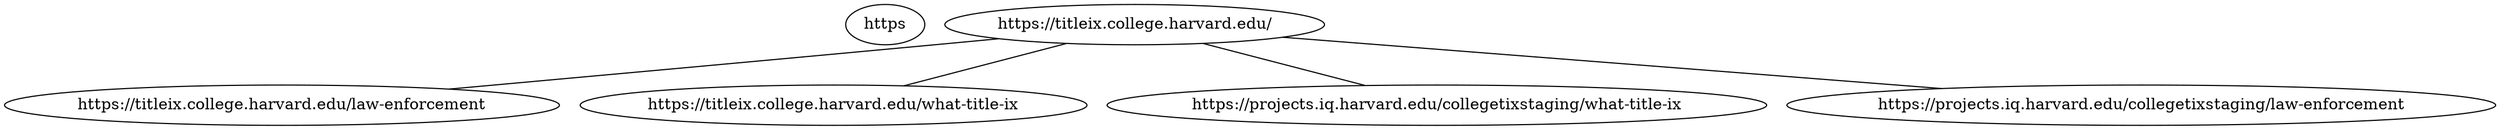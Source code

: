 strict graph  {
https [child_link="['https://titleix.college.harvard.edu/law-enforcement', 'https://titleix.college.harvard.edu/what-title-ix', 'https://projects.iq.harvard.edu/collegetixstaging/what-title-ix', 'https://projects.iq.harvard.edu/collegetixstaging/law-enforcement', 'https://projects.iq.harvard.edu/collegetixstaging/what-title-ix']", data="b\"\nHarvard College Title IX\nSkip to main content\nMain MenuUtility MenuSearch\nHARVARD.EDU\nAbout UsSchedule a MeetingGet SupportSupportive MeasuresResourcesShare a ConcernMake a DisclosureFile a Formal ComplaintRequest Informal ResolutionContact Law EnforcementResponsible EmployeesPoliciesTitle IXDefinitions Get Involved\nHarvard College Title IX\nHarvard College's Title IX Resource Coordinators work with undergraduate students impacted in any way by sexual harassment or other sexual misconduct \xe2\x80\x93 including sexual assault, dating violence, or stalking \xe2\x80\x93 to navigate resources, learn about options, and access supportive measures\nSchedule a Meeting\nCollege Title IX aims to promote a Harvard College free of sexual harassment and other sexual misconduct, to educate our community about policy and Title IX compliance, and help impacted students make the most informed decisions possible about their safety and well-being.\nAbout\xc2\xa0Us\nTitle IX Resource Coordinators partner with students to help you:\nNavigate resources\nShare a\xc2\xa0concern\nAccess supportive measures\nFile a formal complaint\nImplement safety measures\nCollege Title IX can be a starting point for College students who have been impacted in any way by sexual harassment or other sexual misconduct, including sexual assault, dating violence, stalking, or gender-based harassment.\navailable support\nIt may be helpful to know that:\nTitle IX Resource Coordinators treat information shared with them with the utmost privacy.\nTitle IX Resource Coordinators\xc2\xa0share information only a need-to-know basis.\nSpeaking with a Title IX Resource Coordinator does not automatically trigger an investigation or formal complaint.\nWhat is Title IX?\nTitle IX is a federal civil rights law passed as part of the Education Amendments of 1972. This law protects people from discrimination based on sex in education programs or activities that receive Federal financial assistance. Title IX states that:\n\xe2\x80\x9cNo person in the United States shall, on the basis of sex, be excluded from participation in, be denied the benefits of, or be subjected to discrimination under any education program or activity receiving federal financial assistance.\xe2\x80\x9d\nMore about Title IX\nHave a question or need to talk to a Title IX Resource Coordinator?\nSchedule a meeting\nConfidential resources, such as SHARE Counselors, are also always available to provide support and help you decide which options are right for you.\nMore about SHARE\nDIV Class\nQuick Escape\nCSS Styles\nAbout Us\nSchedule a Meeting\nGet Support\nSupportive Measures\nResources\nShare a Concern\nMake a Disclosure\nFormal Complaint\nInformal Resolution\nLaw Enforcement\nResponsible Employees\nPolicies\nTitle IX\nDefinitions\nGet\xc2\xa0Involved\nHarvard College Title IX\ncollegetitleix@fas.harvard.edu\nAdmin Login\nCopyright \xc2\xa9 2023 The President and Fellows of Harvard College  | Accessibility | Digital Accessibility | Report Copyright Infringement\""];
https [child_link="['https://titleix.college.harvard.edu/law-enforcement', 'https://titleix.college.harvard.edu/what-title-ix', 'https://www.mass.gov/topics/abuse-harassment-court-orders', 'https://titleix.college.harvard.edu/law-enforcement', 'https://projects.iq.harvard.edu/collegetixstaging/law-enforcement', 'https://projects.iq.harvard.edu/collegetixstaging/what-title-ix']", data="b'\nContact Law Enforcement | Harvard College Title IX\nSkip to main content\nMain MenuUtility MenuSearch\nHARVARD.EDU\nAbout UsSchedule a MeetingGet SupportSupportive MeasuresResourcesShare a ConcernMake a DisclosureFile a Formal ComplaintRequest Informal ResolutionContact Law EnforcementResponsible EmployeesPoliciesTitle IXDefinitions Get Involved\nHOME / SHARE A CONCERN /\nContact Law Enforcement\nHUPD can assist in implementing community safety measures, pursuing criminal prosecution, and navigating requesting\xc2\xa0a protective order.\nPlease connect with HUPD in a safety emergency at (617) 495-1212. If you choose to file a report to HUPD, you will be put in touch\xc2\xa0with their Sensitive Crime Unit who will be assigned to the case. All members of the Unit have been trained in the investigation of sexual offenses and other sensitive crimes and the impact of the crime on the victim.\nMore from HUPD\nHelpful information related to\xc2\xa0civil or criminal justice system processes:\nAbuse & harassment court orders available in Massachusetts\nVictim legal advocacy\nLocal law enforcement may also be helpful to connect with based on where the incident(s) occurred:\nCambridge Police Department\xe2\x80\x99s Sexual Assault Unit\xc2\xa0may be reached directly by calling\xc2\xa0617-349-3381.\nBoston Police Department\xe2\x80\x99s Sexual Assault Unit may be reached directly by calling\xc2\xa0617-343-4400.\nSomerville Police Department\xe2\x80\x99s Family Services Unit may be reached directly by calling\xc2\xa0617-625-1600\xc2\xa0ext. 7237.\nConfidential resources, such as SHARE Counselors, are also always available to provide support and help you decide which options are right for you.\nMore about SHARE\nShare a ConcernMake a DisclosureFile a Formal ComplaintRequest Informal ResolutionContact Law EnforcementResponsible Employees\nDIV Class\nQuick Escape\nAbout Us\nSchedule a Meeting\nGet Support\nSupportive Measures\nResources\nShare a Concern\nMake a Disclosure\nFormal Complaint\nInformal Resolution\nLaw Enforcement\nResponsible Employees\nPolicies\nTitle IX\nDefinitions\nGet\xc2\xa0Involved\nCSS Styles\nHarvard College Title IX\ncollegetitleix@fas.harvard.edu\nAdmin Login\nCopyright \xc2\xa9 2023 The President and Fellows of Harvard College  | Accessibility | Digital Accessibility | Report Copyright Infringement'"];
https [child_link="['https://titleix.college.harvard.edu/law-enforcement', 'https://titleix.college.harvard.edu/what-title-ix', 'https://www2.ed.gov/about/offices/list/ocr/docs/tix_dis.html#:~:text=Title%20IX%20states%3A,activity%20receiving%20Federal%20financial%20assistance.', 'https://titleix.college.harvard.edu/what-title-ix', 'https://projects.iq.harvard.edu/collegetixstaging/law-enforcement', 'https://projects.iq.harvard.edu/collegetixstaging/what-title-ix']", data="b'\nTitle IX  | Harvard College Title IX\nSkip to main content\nMain MenuUtility MenuSearch\nHARVARD.EDU\nAbout UsSchedule a MeetingGet SupportSupportive MeasuresResourcesShare a ConcernMake a DisclosureFile a Formal ComplaintRequest Informal ResolutionContact Law EnforcementResponsible EmployeesPoliciesTitle IXDefinitions Get Involved\nHOME / POLICIES /\nTitle IX\nTitle IX is a federal civil rights law passed as part of the Education Amendments of 1972.\nThis law protects people from discrimination based on sex in education programs or activities that receive Federal financial assistance. Title IX states that:\n\xe2\x80\x9cNo person in the United States shall, on the basis of sex, be excluded from participation in, be denied the benefits of, or be subjected to discrimination under any education program or activity receiving federal financial assistance.\xe2\x80\x9d\nTitle IX applies to any institution receiving federal financial assistance, including state and local educational agencies. Educational programs and activities that receive federal funds from the Department of Education must operate in a nondiscriminatory manner.\xc2\xa0Also, a recipient may not retaliate against any person for opposing an unlawful educational practice or policy, or because a person made charges, testified or participated in any complaint action under Title IX.\nTitle IX regulations guide how colleges and universities, including Harvard, must respond\xc2\xa0to sexual harassment and other sexual misconduct through appropriate grievance procedures, supportive measures, and related policies. At Harvard, our policies and procedures not only follow the requirements of\xc2\xa0Title IX regulations, but expand beyond them to also address behaviors that we deem inappropriate for members of the Harvard community.\nTitle IX on\xc2\xa0the Department of Education website\nPoliciesTitle IX Definitions\nDIV Class\nQuick Escape\nCSS Styles\nAbout Us\nSchedule a Meeting\nGet Support\nSupportive Measures\nResources\nShare a Concern\nMake a Disclosure\nFormal Complaint\nInformal Resolution\nLaw Enforcement\nResponsible Employees\nPolicies\nTitle IX\nDefinitions\nGet\xc2\xa0Involved\nHarvard College Title IX\ncollegetitleix@fas.harvard.edu\nAdmin Login\nCopyright \xc2\xa9 2023 The President and Fellows of Harvard College  | Accessibility | Digital Accessibility | Report Copyright Infringement'"];
https [child_link="['https://titleix.college.harvard.edu/law-enforcement', 'https://titleix.college.harvard.edu/what-title-ix', 'https://www2.ed.gov/about/offices/list/ocr/docs/tix_dis.html#:~:text=Title%20IX%20states%3A,activity%20receiving%20Federal%20financial%20assistance.', 'https://titleix.college.harvard.edu/what-title-ix', 'https://projects.iq.harvard.edu/collegetixstaging/law-enforcement', 'https://projects.iq.harvard.edu/collegetixstaging/what-title-ix']", data="b'\nTitle IX  | Harvard College Title IX\nSkip to main content\nMain MenuUtility MenuSearch\nHARVARD.EDU\nAbout UsSchedule a MeetingGet SupportSupportive MeasuresResourcesShare a ConcernMake a DisclosureFile a Formal ComplaintRequest Informal ResolutionContact Law EnforcementResponsible EmployeesPoliciesTitle IXDefinitions Get Involved\nHOME / POLICIES /\nTitle IX\nTitle IX is a federal civil rights law passed as part of the Education Amendments of 1972.\nThis law protects people from discrimination based on sex in education programs or activities that receive Federal financial assistance. Title IX states that:\n\xe2\x80\x9cNo person in the United States shall, on the basis of sex, be excluded from participation in, be denied the benefits of, or be subjected to discrimination under any education program or activity receiving federal financial assistance.\xe2\x80\x9d\nTitle IX applies to any institution receiving federal financial assistance, including state and local educational agencies. Educational programs and activities that receive federal funds from the Department of Education must operate in a nondiscriminatory manner.\xc2\xa0Also, a recipient may not retaliate against any person for opposing an unlawful educational practice or policy, or because a person made charges, testified or participated in any complaint action under Title IX.\nTitle IX regulations guide how colleges and universities, including Harvard, must respond\xc2\xa0to sexual harassment and other sexual misconduct through appropriate grievance procedures, supportive measures, and related policies. At Harvard, our policies and procedures not only follow the requirements of\xc2\xa0Title IX regulations, but expand beyond them to also address behaviors that we deem inappropriate for members of the Harvard community.\nTitle IX on\xc2\xa0the Department of Education website\nPoliciesTitle IX Definitions\nDIV Class\nQuick Escape\nCSS Styles\nAbout Us\nSchedule a Meeting\nGet Support\nSupportive Measures\nResources\nShare a Concern\nMake a Disclosure\nFormal Complaint\nInformal Resolution\nLaw Enforcement\nResponsible Employees\nPolicies\nTitle IX\nDefinitions\nGet\xc2\xa0Involved\nHarvard College Title IX\ncollegetitleix@fas.harvard.edu\nAdmin Login\nCopyright \xc2\xa9 2023 The President and Fellows of Harvard College  | Accessibility | Digital Accessibility | Report Copyright Infringement'"];
https [child_link="['https://titleix.college.harvard.edu/law-enforcement', 'https://titleix.college.harvard.edu/what-title-ix', 'https://www.mass.gov/topics/abuse-harassment-court-orders', 'https://titleix.college.harvard.edu/law-enforcement', 'https://projects.iq.harvard.edu/collegetixstaging/law-enforcement', 'https://projects.iq.harvard.edu/collegetixstaging/what-title-ix']", data="b'\nContact Law Enforcement | Harvard College Title IX\nSkip to main content\nMain MenuUtility MenuSearch\nHARVARD.EDU\nAbout UsSchedule a MeetingGet SupportSupportive MeasuresResourcesShare a ConcernMake a DisclosureFile a Formal ComplaintRequest Informal ResolutionContact Law EnforcementResponsible EmployeesPoliciesTitle IXDefinitions Get Involved\nHOME / SHARE A CONCERN /\nContact Law Enforcement\nHUPD can assist in implementing community safety measures, pursuing criminal prosecution, and navigating requesting\xc2\xa0a protective order.\nPlease connect with HUPD in a safety emergency at (617) 495-1212. If you choose to file a report to HUPD, you will be put in touch\xc2\xa0with their Sensitive Crime Unit who will be assigned to the case. All members of the Unit have been trained in the investigation of sexual offenses and other sensitive crimes and the impact of the crime on the victim.\nMore from HUPD\nHelpful information related to\xc2\xa0civil or criminal justice system processes:\nAbuse & harassment court orders available in Massachusetts\nVictim legal advocacy\nLocal law enforcement may also be helpful to connect with based on where the incident(s) occurred:\nCambridge Police Department\xe2\x80\x99s Sexual Assault Unit\xc2\xa0may be reached directly by calling\xc2\xa0617-349-3381.\nBoston Police Department\xe2\x80\x99s Sexual Assault Unit may be reached directly by calling\xc2\xa0617-343-4400.\nSomerville Police Department\xe2\x80\x99s Family Services Unit may be reached directly by calling\xc2\xa0617-625-1600\xc2\xa0ext. 7237.\nConfidential resources, such as SHARE Counselors, are also always available to provide support and help you decide which options are right for you.\nMore about SHARE\nShare a ConcernMake a DisclosureFile a Formal ComplaintRequest Informal ResolutionContact Law EnforcementResponsible Employees\nDIV Class\nQuick Escape\nAbout Us\nSchedule a Meeting\nGet Support\nSupportive Measures\nResources\nShare a Concern\nMake a Disclosure\nFormal Complaint\nInformal Resolution\nLaw Enforcement\nResponsible Employees\nPolicies\nTitle IX\nDefinitions\nGet\xc2\xa0Involved\nCSS Styles\nHarvard College Title IX\ncollegetitleix@fas.harvard.edu\nAdmin Login\nCopyright \xc2\xa9 2023 The President and Fellows of Harvard College  | Accessibility | Digital Accessibility | Report Copyright Infringement'"];
"https://titleix.college.harvard.edu/" -- "https://titleix.college.harvard.edu/law-enforcement";
"https://titleix.college.harvard.edu/" -- "https://titleix.college.harvard.edu/what-title-ix";
"https://titleix.college.harvard.edu/" -- "https://projects.iq.harvard.edu/collegetixstaging/what-title-ix";
"https://titleix.college.harvard.edu/" -- "https://projects.iq.harvard.edu/collegetixstaging/law-enforcement";
}
